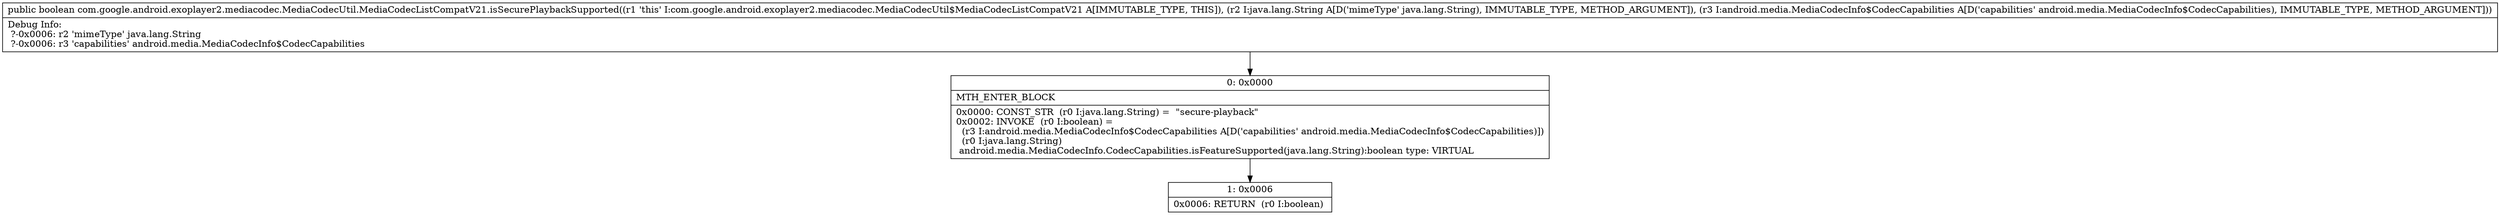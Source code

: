 digraph "CFG forcom.google.android.exoplayer2.mediacodec.MediaCodecUtil.MediaCodecListCompatV21.isSecurePlaybackSupported(Ljava\/lang\/String;Landroid\/media\/MediaCodecInfo$CodecCapabilities;)Z" {
Node_0 [shape=record,label="{0\:\ 0x0000|MTH_ENTER_BLOCK\l|0x0000: CONST_STR  (r0 I:java.lang.String) =  \"secure\-playback\" \l0x0002: INVOKE  (r0 I:boolean) = \l  (r3 I:android.media.MediaCodecInfo$CodecCapabilities A[D('capabilities' android.media.MediaCodecInfo$CodecCapabilities)])\l  (r0 I:java.lang.String)\l android.media.MediaCodecInfo.CodecCapabilities.isFeatureSupported(java.lang.String):boolean type: VIRTUAL \l}"];
Node_1 [shape=record,label="{1\:\ 0x0006|0x0006: RETURN  (r0 I:boolean) \l}"];
MethodNode[shape=record,label="{public boolean com.google.android.exoplayer2.mediacodec.MediaCodecUtil.MediaCodecListCompatV21.isSecurePlaybackSupported((r1 'this' I:com.google.android.exoplayer2.mediacodec.MediaCodecUtil$MediaCodecListCompatV21 A[IMMUTABLE_TYPE, THIS]), (r2 I:java.lang.String A[D('mimeType' java.lang.String), IMMUTABLE_TYPE, METHOD_ARGUMENT]), (r3 I:android.media.MediaCodecInfo$CodecCapabilities A[D('capabilities' android.media.MediaCodecInfo$CodecCapabilities), IMMUTABLE_TYPE, METHOD_ARGUMENT]))  | Debug Info:\l  ?\-0x0006: r2 'mimeType' java.lang.String\l  ?\-0x0006: r3 'capabilities' android.media.MediaCodecInfo$CodecCapabilities\l}"];
MethodNode -> Node_0;
Node_0 -> Node_1;
}

